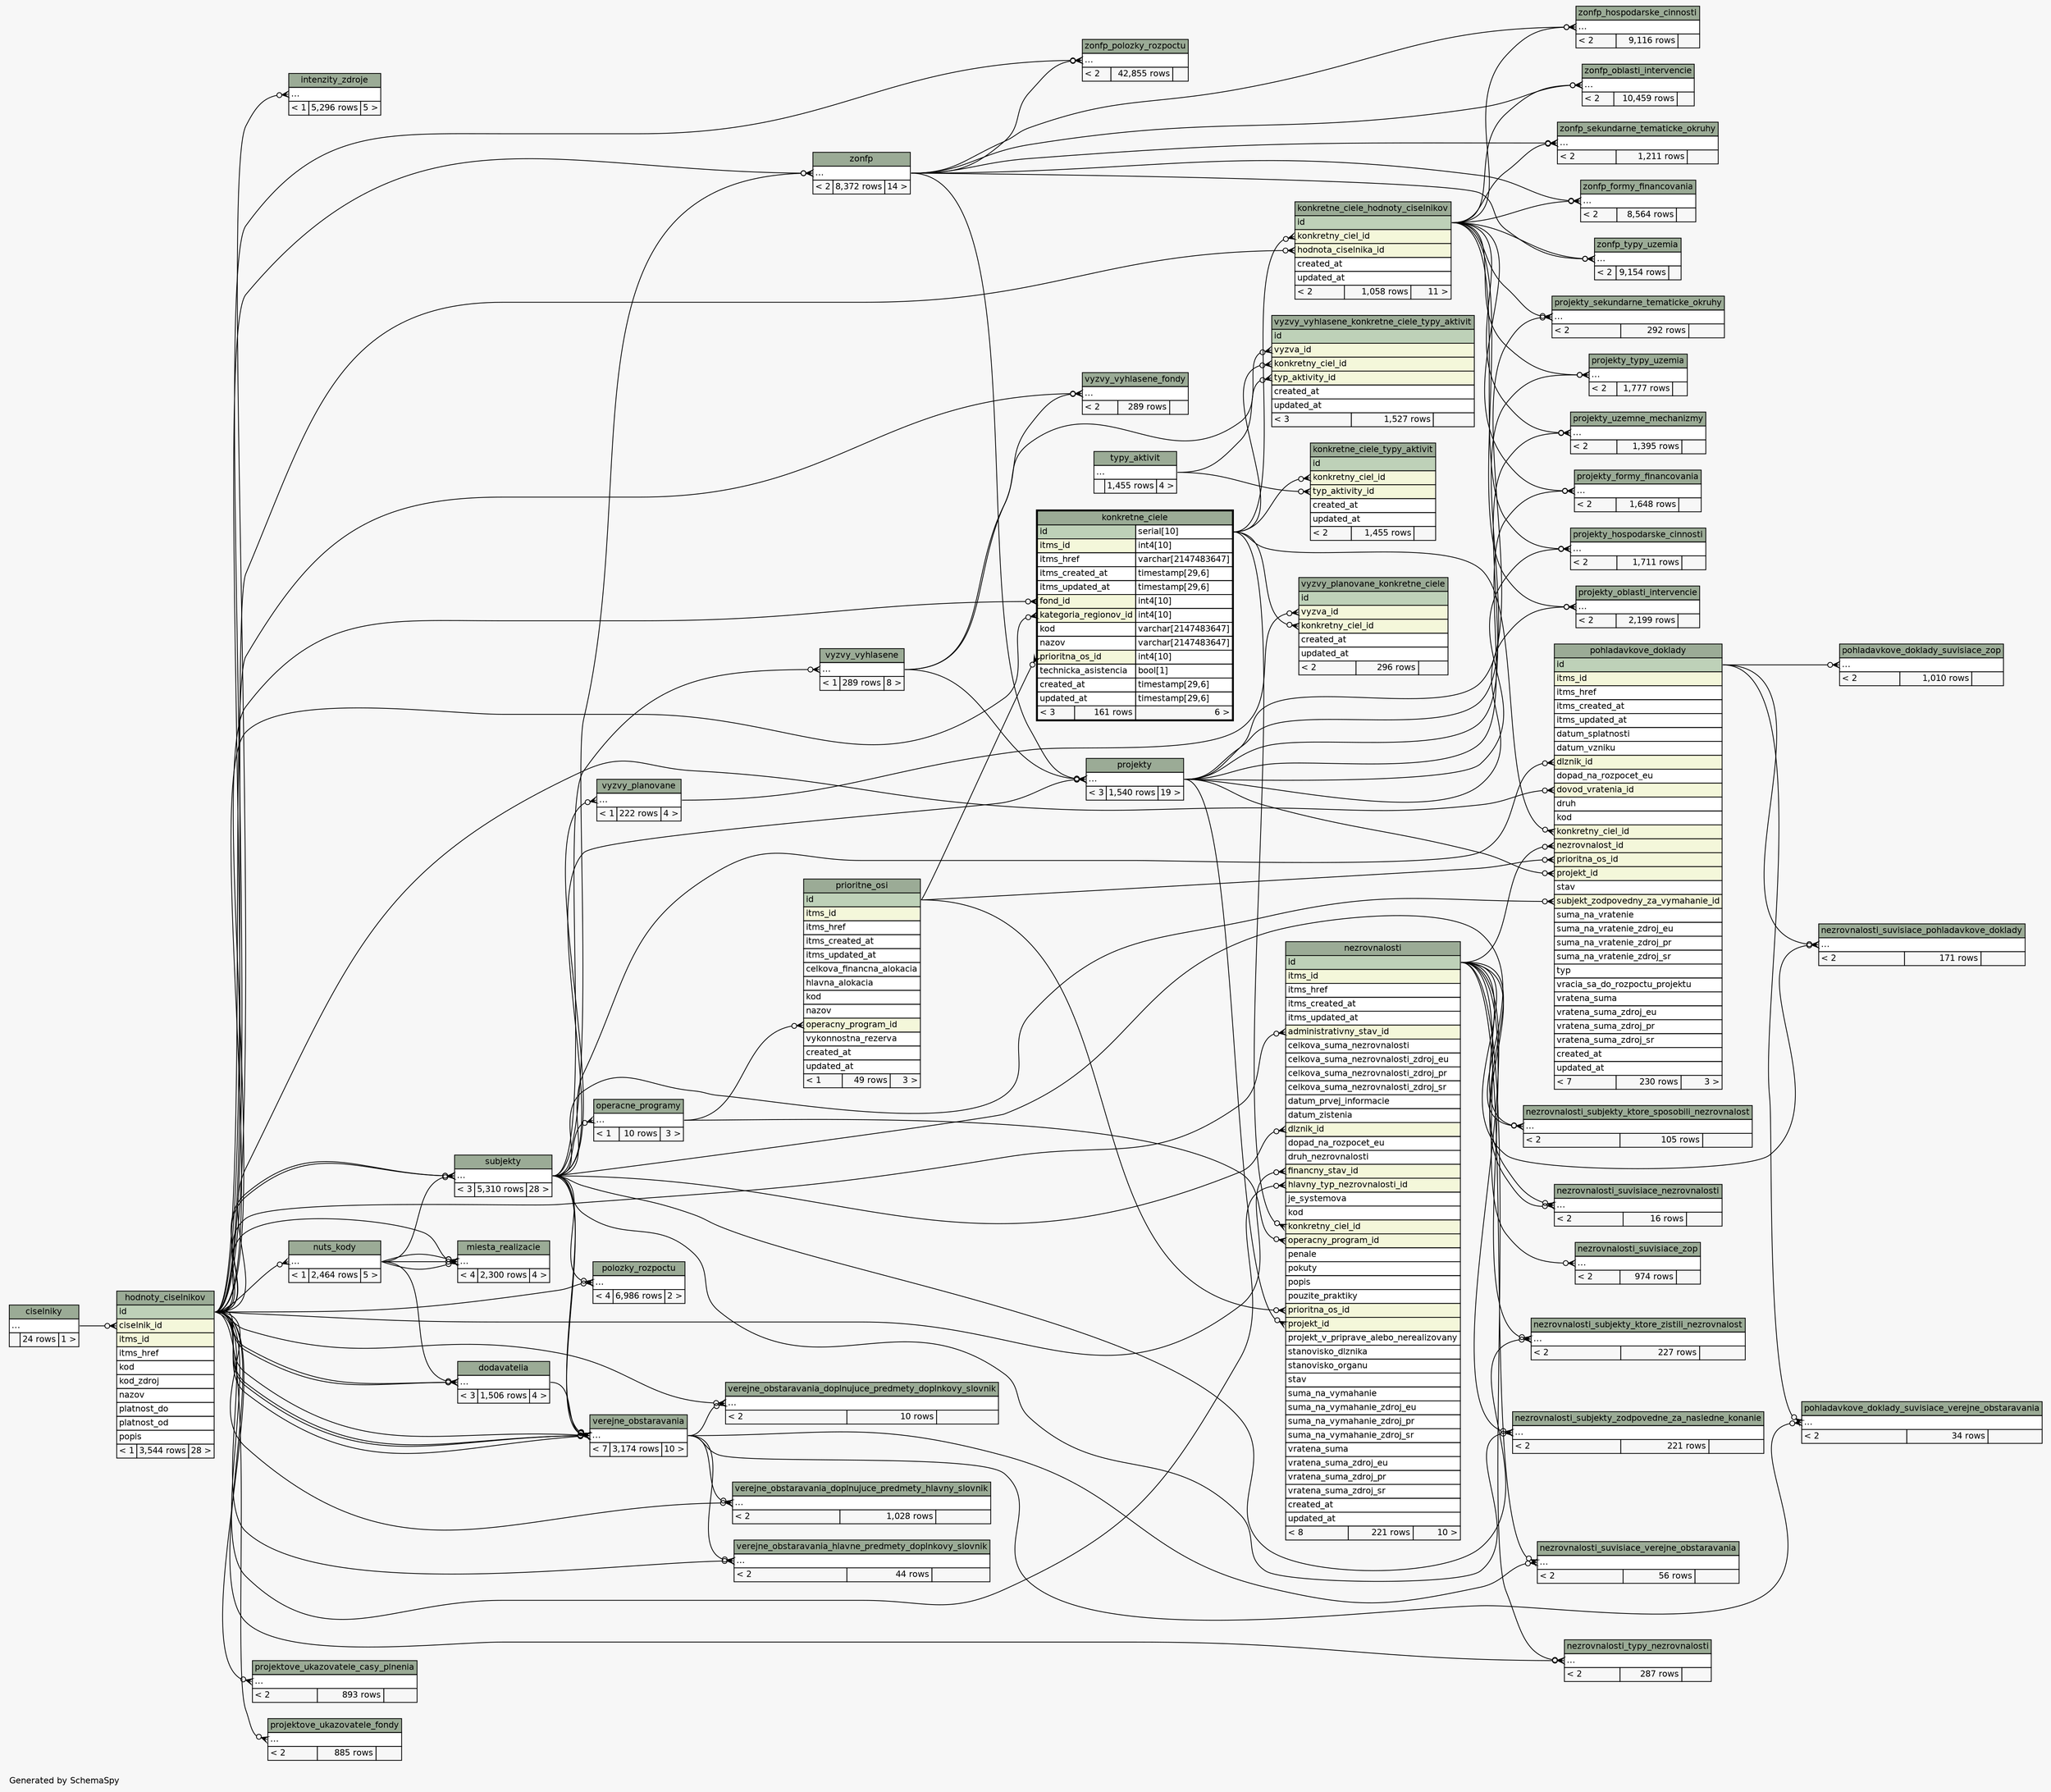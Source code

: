 // dot 2.38.0 on Linux 4.10.0-38-generic
// SchemaSpy rev 590
digraph "twoDegreesRelationshipsDiagram" {
  graph [
    rankdir="RL"
    bgcolor="#f7f7f7"
    label="\nGenerated by SchemaSpy"
    labeljust="l"
    nodesep="0.18"
    ranksep="0.46"
    fontname="Helvetica"
    fontsize="11"
  ];
  node [
    fontname="Helvetica"
    fontsize="11"
    shape="plaintext"
  ];
  edge [
    arrowsize="0.8"
  ];
  "dodavatelia":"elipses":w -> "nuts_kody":"elipses":e [arrowhead=none dir=back arrowtail=crowodot];
  "dodavatelia":"elipses":w -> "hodnoty_ciselnikov":"id":e [arrowhead=none dir=back arrowtail=crowodot];
  "dodavatelia":"elipses":w -> "hodnoty_ciselnikov":"id":e [arrowhead=none dir=back arrowtail=crowodot];
  "hodnoty_ciselnikov":"ciselnik_id":w -> "ciselniky":"elipses":e [arrowhead=none dir=back arrowtail=crowodot];
  "intenzity_zdroje":"elipses":w -> "hodnoty_ciselnikov":"id":e [arrowhead=none dir=back arrowtail=crowodot];
  "konkretne_ciele":"fond_id":w -> "hodnoty_ciselnikov":"id":e [arrowhead=none dir=back arrowtail=crowodot];
  "konkretne_ciele":"kategoria_regionov_id":w -> "hodnoty_ciselnikov":"id":e [arrowhead=none dir=back arrowtail=crowodot];
  "konkretne_ciele":"prioritna_os_id":w -> "prioritne_osi":"id":e [arrowhead=none dir=back arrowtail=crowodot];
  "konkretne_ciele_hodnoty_ciselnikov":"hodnota_ciselnika_id":w -> "hodnoty_ciselnikov":"id":e [arrowhead=none dir=back arrowtail=crowodot];
  "konkretne_ciele_hodnoty_ciselnikov":"konkretny_ciel_id":w -> "konkretne_ciele":"id.type":e [arrowhead=none dir=back arrowtail=crowodot];
  "konkretne_ciele_typy_aktivit":"konkretny_ciel_id":w -> "konkretne_ciele":"id.type":e [arrowhead=none dir=back arrowtail=crowodot];
  "konkretne_ciele_typy_aktivit":"typ_aktivity_id":w -> "typy_aktivit":"elipses":e [arrowhead=none dir=back arrowtail=crowodot];
  "miesta_realizacie":"elipses":w -> "nuts_kody":"elipses":e [arrowhead=none dir=back arrowtail=crowodot];
  "miesta_realizacie":"elipses":w -> "nuts_kody":"elipses":e [arrowhead=none dir=back arrowtail=crowodot];
  "miesta_realizacie":"elipses":w -> "nuts_kody":"elipses":e [arrowhead=none dir=back arrowtail=crowodot];
  "miesta_realizacie":"elipses":w -> "hodnoty_ciselnikov":"id":e [arrowhead=none dir=back arrowtail=crowodot];
  "nezrovnalosti":"administrativny_stav_id":w -> "hodnoty_ciselnikov":"id":e [arrowhead=none dir=back arrowtail=crowodot];
  "nezrovnalosti":"dlznik_id":w -> "subjekty":"elipses":e [arrowhead=none dir=back arrowtail=crowodot];
  "nezrovnalosti":"financny_stav_id":w -> "hodnoty_ciselnikov":"id":e [arrowhead=none dir=back arrowtail=crowodot];
  "nezrovnalosti":"hlavny_typ_nezrovnalosti_id":w -> "hodnoty_ciselnikov":"id":e [arrowhead=none dir=back arrowtail=crowodot];
  "nezrovnalosti":"konkretny_ciel_id":w -> "konkretne_ciele":"id.type":e [arrowhead=none dir=back arrowtail=crowodot];
  "nezrovnalosti":"operacny_program_id":w -> "operacne_programy":"elipses":e [arrowhead=none dir=back arrowtail=crowodot];
  "nezrovnalosti":"prioritna_os_id":w -> "prioritne_osi":"id":e [arrowhead=none dir=back arrowtail=crowodot];
  "nezrovnalosti":"projekt_id":w -> "projekty":"elipses":e [arrowhead=none dir=back arrowtail=crowodot];
  "nezrovnalosti_subjekty_ktore_sposobili_nezrovnalost":"elipses":w -> "nezrovnalosti":"id":e [arrowhead=none dir=back arrowtail=crowodot];
  "nezrovnalosti_subjekty_ktore_sposobili_nezrovnalost":"elipses":w -> "subjekty":"elipses":e [arrowhead=none dir=back arrowtail=crowodot];
  "nezrovnalosti_subjekty_ktore_zistili_nezrovnalost":"elipses":w -> "nezrovnalosti":"id":e [arrowhead=none dir=back arrowtail=crowodot];
  "nezrovnalosti_subjekty_ktore_zistili_nezrovnalost":"elipses":w -> "subjekty":"elipses":e [arrowhead=none dir=back arrowtail=crowodot];
  "nezrovnalosti_subjekty_zodpovedne_za_nasledne_konanie":"elipses":w -> "nezrovnalosti":"id":e [arrowhead=none dir=back arrowtail=crowodot];
  "nezrovnalosti_subjekty_zodpovedne_za_nasledne_konanie":"elipses":w -> "subjekty":"elipses":e [arrowhead=none dir=back arrowtail=crowodot];
  "nezrovnalosti_suvisiace_nezrovnalosti":"elipses":w -> "nezrovnalosti":"id":e [arrowhead=none dir=back arrowtail=crowodot];
  "nezrovnalosti_suvisiace_nezrovnalosti":"elipses":w -> "nezrovnalosti":"id":e [arrowhead=none dir=back arrowtail=crowodot];
  "nezrovnalosti_suvisiace_pohladavkove_doklady":"elipses":w -> "nezrovnalosti":"id":e [arrowhead=none dir=back arrowtail=crowodot];
  "nezrovnalosti_suvisiace_pohladavkove_doklady":"elipses":w -> "pohladavkove_doklady":"id":e [arrowhead=none dir=back arrowtail=crowodot];
  "nezrovnalosti_suvisiace_verejne_obstaravania":"elipses":w -> "nezrovnalosti":"id":e [arrowhead=none dir=back arrowtail=crowodot];
  "nezrovnalosti_suvisiace_verejne_obstaravania":"elipses":w -> "verejne_obstaravania":"elipses":e [arrowhead=none dir=back arrowtail=crowodot];
  "nezrovnalosti_suvisiace_zop":"elipses":w -> "nezrovnalosti":"id":e [arrowhead=none dir=back arrowtail=crowodot];
  "nezrovnalosti_typy_nezrovnalosti":"elipses":w -> "hodnoty_ciselnikov":"id":e [arrowhead=none dir=back arrowtail=crowodot];
  "nezrovnalosti_typy_nezrovnalosti":"elipses":w -> "nezrovnalosti":"id":e [arrowhead=none dir=back arrowtail=crowodot];
  "nuts_kody":"elipses":w -> "hodnoty_ciselnikov":"id":e [arrowhead=none dir=back arrowtail=crowodot];
  "operacne_programy":"elipses":w -> "subjekty":"elipses":e [arrowhead=none dir=back arrowtail=crowodot];
  "pohladavkove_doklady":"dlznik_id":w -> "subjekty":"elipses":e [arrowhead=none dir=back arrowtail=crowodot];
  "pohladavkove_doklady":"dovod_vratenia_id":w -> "hodnoty_ciselnikov":"id":e [arrowhead=none dir=back arrowtail=crowodot];
  "pohladavkove_doklady":"konkretny_ciel_id":w -> "konkretne_ciele":"id.type":e [arrowhead=none dir=back arrowtail=crowodot];
  "pohladavkove_doklady":"nezrovnalost_id":w -> "nezrovnalosti":"id":e [arrowhead=none dir=back arrowtail=crowodot];
  "pohladavkove_doklady":"prioritna_os_id":w -> "prioritne_osi":"id":e [arrowhead=none dir=back arrowtail=crowodot];
  "pohladavkove_doklady":"projekt_id":w -> "projekty":"elipses":e [arrowhead=none dir=back arrowtail=crowodot];
  "pohladavkove_doklady":"subjekt_zodpovedny_za_vymahanie_id":w -> "subjekty":"elipses":e [arrowhead=none dir=back arrowtail=crowodot];
  "pohladavkove_doklady_suvisiace_verejne_obstaravania":"elipses":w -> "pohladavkove_doklady":"id":e [arrowhead=none dir=back arrowtail=crowodot];
  "pohladavkove_doklady_suvisiace_verejne_obstaravania":"elipses":w -> "verejne_obstaravania":"elipses":e [arrowhead=none dir=back arrowtail=crowodot];
  "pohladavkove_doklady_suvisiace_zop":"elipses":w -> "pohladavkove_doklady":"id":e [arrowhead=none dir=back arrowtail=crowodot];
  "polozky_rozpoctu":"elipses":w -> "hodnoty_ciselnikov":"id":e [arrowhead=none dir=back arrowtail=crowodot];
  "polozky_rozpoctu":"elipses":w -> "subjekty":"elipses":e [arrowhead=none dir=back arrowtail=crowodot];
  "prioritne_osi":"operacny_program_id":w -> "operacne_programy":"elipses":e [arrowhead=none dir=back arrowtail=crowodot];
  "projektove_ukazovatele_casy_plnenia":"elipses":w -> "hodnoty_ciselnikov":"id":e [arrowhead=none dir=back arrowtail=crowodot];
  "projektove_ukazovatele_fondy":"elipses":w -> "hodnoty_ciselnikov":"id":e [arrowhead=none dir=back arrowtail=crowodot];
  "projekty":"elipses":w -> "subjekty":"elipses":e [arrowhead=none dir=back arrowtail=crowodot];
  "projekty":"elipses":w -> "zonfp":"elipses":e [arrowhead=none dir=back arrowtail=crowodot];
  "projekty":"elipses":w -> "vyzvy_vyhlasene":"elipses":e [arrowhead=none dir=back arrowtail=crowodot];
  "projekty_formy_financovania":"elipses":w -> "konkretne_ciele_hodnoty_ciselnikov":"id":e [arrowhead=none dir=back arrowtail=crowodot];
  "projekty_formy_financovania":"elipses":w -> "projekty":"elipses":e [arrowhead=none dir=back arrowtail=crowodot];
  "projekty_hospodarske_cinnosti":"elipses":w -> "konkretne_ciele_hodnoty_ciselnikov":"id":e [arrowhead=none dir=back arrowtail=crowodot];
  "projekty_hospodarske_cinnosti":"elipses":w -> "projekty":"elipses":e [arrowhead=none dir=back arrowtail=crowodot];
  "projekty_oblasti_intervencie":"elipses":w -> "konkretne_ciele_hodnoty_ciselnikov":"id":e [arrowhead=none dir=back arrowtail=crowodot];
  "projekty_oblasti_intervencie":"elipses":w -> "projekty":"elipses":e [arrowhead=none dir=back arrowtail=crowodot];
  "projekty_sekundarne_tematicke_okruhy":"elipses":w -> "projekty":"elipses":e [arrowhead=none dir=back arrowtail=crowodot];
  "projekty_sekundarne_tematicke_okruhy":"elipses":w -> "konkretne_ciele_hodnoty_ciselnikov":"id":e [arrowhead=none dir=back arrowtail=crowodot];
  "projekty_typy_uzemia":"elipses":w -> "projekty":"elipses":e [arrowhead=none dir=back arrowtail=crowodot];
  "projekty_typy_uzemia":"elipses":w -> "konkretne_ciele_hodnoty_ciselnikov":"id":e [arrowhead=none dir=back arrowtail=crowodot];
  "projekty_uzemne_mechanizmy":"elipses":w -> "projekty":"elipses":e [arrowhead=none dir=back arrowtail=crowodot];
  "projekty_uzemne_mechanizmy":"elipses":w -> "konkretne_ciele_hodnoty_ciselnikov":"id":e [arrowhead=none dir=back arrowtail=crowodot];
  "subjekty":"elipses":w -> "nuts_kody":"elipses":e [arrowhead=none dir=back arrowtail=crowodot];
  "subjekty":"elipses":w -> "hodnoty_ciselnikov":"id":e [arrowhead=none dir=back arrowtail=crowodot];
  "subjekty":"elipses":w -> "hodnoty_ciselnikov":"id":e [arrowhead=none dir=back arrowtail=crowodot];
  "verejne_obstaravania":"elipses":w -> "hodnoty_ciselnikov":"id":e [arrowhead=none dir=back arrowtail=crowodot];
  "verejne_obstaravania":"elipses":w -> "hodnoty_ciselnikov":"id":e [arrowhead=none dir=back arrowtail=crowodot];
  "verejne_obstaravania":"elipses":w -> "hodnoty_ciselnikov":"id":e [arrowhead=none dir=back arrowtail=crowodot];
  "verejne_obstaravania":"elipses":w -> "dodavatelia":"elipses":e [arrowhead=none dir=back arrowtail=crowodot];
  "verejne_obstaravania":"elipses":w -> "subjekty":"elipses":e [arrowhead=none dir=back arrowtail=crowodot];
  "verejne_obstaravania":"elipses":w -> "hodnoty_ciselnikov":"id":e [arrowhead=none dir=back arrowtail=crowodot];
  "verejne_obstaravania":"elipses":w -> "subjekty":"elipses":e [arrowhead=none dir=back arrowtail=crowodot];
  "verejne_obstaravania_doplnujuce_predmety_doplnkovy_slovnik":"elipses":w -> "hodnoty_ciselnikov":"id":e [arrowhead=none dir=back arrowtail=crowodot];
  "verejne_obstaravania_doplnujuce_predmety_doplnkovy_slovnik":"elipses":w -> "verejne_obstaravania":"elipses":e [arrowhead=none dir=back arrowtail=crowodot];
  "verejne_obstaravania_doplnujuce_predmety_hlavny_slovnik":"elipses":w -> "hodnoty_ciselnikov":"id":e [arrowhead=none dir=back arrowtail=crowodot];
  "verejne_obstaravania_doplnujuce_predmety_hlavny_slovnik":"elipses":w -> "verejne_obstaravania":"elipses":e [arrowhead=none dir=back arrowtail=crowodot];
  "verejne_obstaravania_hlavne_predmety_doplnkovy_slovnik":"elipses":w -> "hodnoty_ciselnikov":"id":e [arrowhead=none dir=back arrowtail=crowodot];
  "verejne_obstaravania_hlavne_predmety_doplnkovy_slovnik":"elipses":w -> "verejne_obstaravania":"elipses":e [arrowhead=none dir=back arrowtail=crowodot];
  "vyzvy_planovane":"elipses":w -> "subjekty":"elipses":e [arrowhead=none dir=back arrowtail=crowodot];
  "vyzvy_planovane_konkretne_ciele":"konkretny_ciel_id":w -> "konkretne_ciele":"id.type":e [arrowhead=none dir=back arrowtail=crowodot];
  "vyzvy_planovane_konkretne_ciele":"vyzva_id":w -> "vyzvy_planovane":"elipses":e [arrowhead=none dir=back arrowtail=crowodot];
  "vyzvy_vyhlasene":"elipses":w -> "subjekty":"elipses":e [arrowhead=none dir=back arrowtail=crowodot];
  "vyzvy_vyhlasene_fondy":"elipses":w -> "hodnoty_ciselnikov":"id":e [arrowhead=none dir=back arrowtail=crowodot];
  "vyzvy_vyhlasene_fondy":"elipses":w -> "vyzvy_vyhlasene":"elipses":e [arrowhead=none dir=back arrowtail=crowodot];
  "vyzvy_vyhlasene_konkretne_ciele_typy_aktivit":"konkretny_ciel_id":w -> "konkretne_ciele":"id.type":e [arrowhead=none dir=back arrowtail=crowodot];
  "vyzvy_vyhlasene_konkretne_ciele_typy_aktivit":"typ_aktivity_id":w -> "typy_aktivit":"elipses":e [arrowhead=none dir=back arrowtail=crowodot];
  "vyzvy_vyhlasene_konkretne_ciele_typy_aktivit":"vyzva_id":w -> "vyzvy_vyhlasene":"elipses":e [arrowhead=none dir=back arrowtail=crowodot];
  "zonfp":"elipses":w -> "hodnoty_ciselnikov":"id":e [arrowhead=none dir=back arrowtail=crowodot];
  "zonfp":"elipses":w -> "subjekty":"elipses":e [arrowhead=none dir=back arrowtail=crowodot];
  "zonfp_formy_financovania":"elipses":w -> "konkretne_ciele_hodnoty_ciselnikov":"id":e [arrowhead=none dir=back arrowtail=crowodot];
  "zonfp_formy_financovania":"elipses":w -> "zonfp":"elipses":e [arrowhead=none dir=back arrowtail=crowodot];
  "zonfp_hospodarske_cinnosti":"elipses":w -> "konkretne_ciele_hodnoty_ciselnikov":"id":e [arrowhead=none dir=back arrowtail=crowodot];
  "zonfp_hospodarske_cinnosti":"elipses":w -> "zonfp":"elipses":e [arrowhead=none dir=back arrowtail=crowodot];
  "zonfp_oblasti_intervencie":"elipses":w -> "konkretne_ciele_hodnoty_ciselnikov":"id":e [arrowhead=none dir=back arrowtail=crowodot];
  "zonfp_oblasti_intervencie":"elipses":w -> "zonfp":"elipses":e [arrowhead=none dir=back arrowtail=crowodot];
  "zonfp_polozky_rozpoctu":"elipses":w -> "hodnoty_ciselnikov":"id":e [arrowhead=none dir=back arrowtail=crowodot];
  "zonfp_polozky_rozpoctu":"elipses":w -> "zonfp":"elipses":e [arrowhead=none dir=back arrowtail=crowodot];
  "zonfp_sekundarne_tematicke_okruhy":"elipses":w -> "konkretne_ciele_hodnoty_ciselnikov":"id":e [arrowhead=none dir=back arrowtail=crowodot];
  "zonfp_sekundarne_tematicke_okruhy":"elipses":w -> "zonfp":"elipses":e [arrowhead=none dir=back arrowtail=crowodot];
  "zonfp_typy_uzemia":"elipses":w -> "konkretne_ciele_hodnoty_ciselnikov":"id":e [arrowhead=none dir=back arrowtail=crowodot];
  "zonfp_typy_uzemia":"elipses":w -> "zonfp":"elipses":e [arrowhead=none dir=back arrowtail=crowodot];
  "ciselniky" [
    label=<
    <TABLE BORDER="0" CELLBORDER="1" CELLSPACING="0" BGCOLOR="#ffffff">
      <TR><TD COLSPAN="3" BGCOLOR="#9bab96" ALIGN="CENTER">ciselniky</TD></TR>
      <TR><TD PORT="elipses" COLSPAN="3" ALIGN="LEFT">...</TD></TR>
      <TR><TD ALIGN="LEFT" BGCOLOR="#f7f7f7">  </TD><TD ALIGN="RIGHT" BGCOLOR="#f7f7f7">24 rows</TD><TD ALIGN="RIGHT" BGCOLOR="#f7f7f7">1 &gt;</TD></TR>
    </TABLE>>
    URL="ciselniky.html"
    tooltip="ciselniky"
  ];
  "dodavatelia" [
    label=<
    <TABLE BORDER="0" CELLBORDER="1" CELLSPACING="0" BGCOLOR="#ffffff">
      <TR><TD COLSPAN="3" BGCOLOR="#9bab96" ALIGN="CENTER">dodavatelia</TD></TR>
      <TR><TD PORT="elipses" COLSPAN="3" ALIGN="LEFT">...</TD></TR>
      <TR><TD ALIGN="LEFT" BGCOLOR="#f7f7f7">&lt; 3</TD><TD ALIGN="RIGHT" BGCOLOR="#f7f7f7">1,506 rows</TD><TD ALIGN="RIGHT" BGCOLOR="#f7f7f7">4 &gt;</TD></TR>
    </TABLE>>
    URL="dodavatelia.html"
    tooltip="dodavatelia"
  ];
  "hodnoty_ciselnikov" [
    label=<
    <TABLE BORDER="0" CELLBORDER="1" CELLSPACING="0" BGCOLOR="#ffffff">
      <TR><TD COLSPAN="3" BGCOLOR="#9bab96" ALIGN="CENTER">hodnoty_ciselnikov</TD></TR>
      <TR><TD PORT="id" COLSPAN="3" BGCOLOR="#bed1b8" ALIGN="LEFT">id</TD></TR>
      <TR><TD PORT="ciselnik_id" COLSPAN="3" BGCOLOR="#f4f7da" ALIGN="LEFT">ciselnik_id</TD></TR>
      <TR><TD PORT="itms_id" COLSPAN="3" BGCOLOR="#f4f7da" ALIGN="LEFT">itms_id</TD></TR>
      <TR><TD PORT="itms_href" COLSPAN="3" ALIGN="LEFT">itms_href</TD></TR>
      <TR><TD PORT="kod" COLSPAN="3" ALIGN="LEFT">kod</TD></TR>
      <TR><TD PORT="kod_zdroj" COLSPAN="3" ALIGN="LEFT">kod_zdroj</TD></TR>
      <TR><TD PORT="nazov" COLSPAN="3" ALIGN="LEFT">nazov</TD></TR>
      <TR><TD PORT="platnost_do" COLSPAN="3" ALIGN="LEFT">platnost_do</TD></TR>
      <TR><TD PORT="platnost_od" COLSPAN="3" ALIGN="LEFT">platnost_od</TD></TR>
      <TR><TD PORT="popis" COLSPAN="3" ALIGN="LEFT">popis</TD></TR>
      <TR><TD ALIGN="LEFT" BGCOLOR="#f7f7f7">&lt; 1</TD><TD ALIGN="RIGHT" BGCOLOR="#f7f7f7">3,544 rows</TD><TD ALIGN="RIGHT" BGCOLOR="#f7f7f7">28 &gt;</TD></TR>
    </TABLE>>
    URL="hodnoty_ciselnikov.html"
    tooltip="hodnoty_ciselnikov"
  ];
  "intenzity_zdroje" [
    label=<
    <TABLE BORDER="0" CELLBORDER="1" CELLSPACING="0" BGCOLOR="#ffffff">
      <TR><TD COLSPAN="3" BGCOLOR="#9bab96" ALIGN="CENTER">intenzity_zdroje</TD></TR>
      <TR><TD PORT="elipses" COLSPAN="3" ALIGN="LEFT">...</TD></TR>
      <TR><TD ALIGN="LEFT" BGCOLOR="#f7f7f7">&lt; 1</TD><TD ALIGN="RIGHT" BGCOLOR="#f7f7f7">5,296 rows</TD><TD ALIGN="RIGHT" BGCOLOR="#f7f7f7">5 &gt;</TD></TR>
    </TABLE>>
    URL="intenzity_zdroje.html"
    tooltip="intenzity_zdroje"
  ];
  "konkretne_ciele" [
    label=<
    <TABLE BORDER="2" CELLBORDER="1" CELLSPACING="0" BGCOLOR="#ffffff">
      <TR><TD COLSPAN="3" BGCOLOR="#9bab96" ALIGN="CENTER">konkretne_ciele</TD></TR>
      <TR><TD PORT="id" COLSPAN="2" BGCOLOR="#bed1b8" ALIGN="LEFT">id</TD><TD PORT="id.type" ALIGN="LEFT">serial[10]</TD></TR>
      <TR><TD PORT="itms_id" COLSPAN="2" BGCOLOR="#f4f7da" ALIGN="LEFT">itms_id</TD><TD PORT="itms_id.type" ALIGN="LEFT">int4[10]</TD></TR>
      <TR><TD PORT="itms_href" COLSPAN="2" ALIGN="LEFT">itms_href</TD><TD PORT="itms_href.type" ALIGN="LEFT">varchar[2147483647]</TD></TR>
      <TR><TD PORT="itms_created_at" COLSPAN="2" ALIGN="LEFT">itms_created_at</TD><TD PORT="itms_created_at.type" ALIGN="LEFT">timestamp[29,6]</TD></TR>
      <TR><TD PORT="itms_updated_at" COLSPAN="2" ALIGN="LEFT">itms_updated_at</TD><TD PORT="itms_updated_at.type" ALIGN="LEFT">timestamp[29,6]</TD></TR>
      <TR><TD PORT="fond_id" COLSPAN="2" BGCOLOR="#f4f7da" ALIGN="LEFT">fond_id</TD><TD PORT="fond_id.type" ALIGN="LEFT">int4[10]</TD></TR>
      <TR><TD PORT="kategoria_regionov_id" COLSPAN="2" BGCOLOR="#f4f7da" ALIGN="LEFT">kategoria_regionov_id</TD><TD PORT="kategoria_regionov_id.type" ALIGN="LEFT">int4[10]</TD></TR>
      <TR><TD PORT="kod" COLSPAN="2" ALIGN="LEFT">kod</TD><TD PORT="kod.type" ALIGN="LEFT">varchar[2147483647]</TD></TR>
      <TR><TD PORT="nazov" COLSPAN="2" ALIGN="LEFT">nazov</TD><TD PORT="nazov.type" ALIGN="LEFT">varchar[2147483647]</TD></TR>
      <TR><TD PORT="prioritna_os_id" COLSPAN="2" BGCOLOR="#f4f7da" ALIGN="LEFT">prioritna_os_id</TD><TD PORT="prioritna_os_id.type" ALIGN="LEFT">int4[10]</TD></TR>
      <TR><TD PORT="technicka_asistencia" COLSPAN="2" ALIGN="LEFT">technicka_asistencia</TD><TD PORT="technicka_asistencia.type" ALIGN="LEFT">bool[1]</TD></TR>
      <TR><TD PORT="created_at" COLSPAN="2" ALIGN="LEFT">created_at</TD><TD PORT="created_at.type" ALIGN="LEFT">timestamp[29,6]</TD></TR>
      <TR><TD PORT="updated_at" COLSPAN="2" ALIGN="LEFT">updated_at</TD><TD PORT="updated_at.type" ALIGN="LEFT">timestamp[29,6]</TD></TR>
      <TR><TD ALIGN="LEFT" BGCOLOR="#f7f7f7">&lt; 3</TD><TD ALIGN="RIGHT" BGCOLOR="#f7f7f7">161 rows</TD><TD ALIGN="RIGHT" BGCOLOR="#f7f7f7">6 &gt;</TD></TR>
    </TABLE>>
    URL="konkretne_ciele.html"
    tooltip="konkretne_ciele"
  ];
  "konkretne_ciele_hodnoty_ciselnikov" [
    label=<
    <TABLE BORDER="0" CELLBORDER="1" CELLSPACING="0" BGCOLOR="#ffffff">
      <TR><TD COLSPAN="3" BGCOLOR="#9bab96" ALIGN="CENTER">konkretne_ciele_hodnoty_ciselnikov</TD></TR>
      <TR><TD PORT="id" COLSPAN="3" BGCOLOR="#bed1b8" ALIGN="LEFT">id</TD></TR>
      <TR><TD PORT="konkretny_ciel_id" COLSPAN="3" BGCOLOR="#f4f7da" ALIGN="LEFT">konkretny_ciel_id</TD></TR>
      <TR><TD PORT="hodnota_ciselnika_id" COLSPAN="3" BGCOLOR="#f4f7da" ALIGN="LEFT">hodnota_ciselnika_id</TD></TR>
      <TR><TD PORT="created_at" COLSPAN="3" ALIGN="LEFT">created_at</TD></TR>
      <TR><TD PORT="updated_at" COLSPAN="3" ALIGN="LEFT">updated_at</TD></TR>
      <TR><TD ALIGN="LEFT" BGCOLOR="#f7f7f7">&lt; 2</TD><TD ALIGN="RIGHT" BGCOLOR="#f7f7f7">1,058 rows</TD><TD ALIGN="RIGHT" BGCOLOR="#f7f7f7">11 &gt;</TD></TR>
    </TABLE>>
    URL="konkretne_ciele_hodnoty_ciselnikov.html"
    tooltip="konkretne_ciele_hodnoty_ciselnikov"
  ];
  "konkretne_ciele_typy_aktivit" [
    label=<
    <TABLE BORDER="0" CELLBORDER="1" CELLSPACING="0" BGCOLOR="#ffffff">
      <TR><TD COLSPAN="3" BGCOLOR="#9bab96" ALIGN="CENTER">konkretne_ciele_typy_aktivit</TD></TR>
      <TR><TD PORT="id" COLSPAN="3" BGCOLOR="#bed1b8" ALIGN="LEFT">id</TD></TR>
      <TR><TD PORT="konkretny_ciel_id" COLSPAN="3" BGCOLOR="#f4f7da" ALIGN="LEFT">konkretny_ciel_id</TD></TR>
      <TR><TD PORT="typ_aktivity_id" COLSPAN="3" BGCOLOR="#f4f7da" ALIGN="LEFT">typ_aktivity_id</TD></TR>
      <TR><TD PORT="created_at" COLSPAN="3" ALIGN="LEFT">created_at</TD></TR>
      <TR><TD PORT="updated_at" COLSPAN="3" ALIGN="LEFT">updated_at</TD></TR>
      <TR><TD ALIGN="LEFT" BGCOLOR="#f7f7f7">&lt; 2</TD><TD ALIGN="RIGHT" BGCOLOR="#f7f7f7">1,455 rows</TD><TD ALIGN="RIGHT" BGCOLOR="#f7f7f7">  </TD></TR>
    </TABLE>>
    URL="konkretne_ciele_typy_aktivit.html"
    tooltip="konkretne_ciele_typy_aktivit"
  ];
  "miesta_realizacie" [
    label=<
    <TABLE BORDER="0" CELLBORDER="1" CELLSPACING="0" BGCOLOR="#ffffff">
      <TR><TD COLSPAN="3" BGCOLOR="#9bab96" ALIGN="CENTER">miesta_realizacie</TD></TR>
      <TR><TD PORT="elipses" COLSPAN="3" ALIGN="LEFT">...</TD></TR>
      <TR><TD ALIGN="LEFT" BGCOLOR="#f7f7f7">&lt; 4</TD><TD ALIGN="RIGHT" BGCOLOR="#f7f7f7">2,300 rows</TD><TD ALIGN="RIGHT" BGCOLOR="#f7f7f7">4 &gt;</TD></TR>
    </TABLE>>
    URL="miesta_realizacie.html"
    tooltip="miesta_realizacie"
  ];
  "nezrovnalosti" [
    label=<
    <TABLE BORDER="0" CELLBORDER="1" CELLSPACING="0" BGCOLOR="#ffffff">
      <TR><TD COLSPAN="3" BGCOLOR="#9bab96" ALIGN="CENTER">nezrovnalosti</TD></TR>
      <TR><TD PORT="id" COLSPAN="3" BGCOLOR="#bed1b8" ALIGN="LEFT">id</TD></TR>
      <TR><TD PORT="itms_id" COLSPAN="3" BGCOLOR="#f4f7da" ALIGN="LEFT">itms_id</TD></TR>
      <TR><TD PORT="itms_href" COLSPAN="3" ALIGN="LEFT">itms_href</TD></TR>
      <TR><TD PORT="itms_created_at" COLSPAN="3" ALIGN="LEFT">itms_created_at</TD></TR>
      <TR><TD PORT="itms_updated_at" COLSPAN="3" ALIGN="LEFT">itms_updated_at</TD></TR>
      <TR><TD PORT="administrativny_stav_id" COLSPAN="3" BGCOLOR="#f4f7da" ALIGN="LEFT">administrativny_stav_id</TD></TR>
      <TR><TD PORT="celkova_suma_nezrovnalosti" COLSPAN="3" ALIGN="LEFT">celkova_suma_nezrovnalosti</TD></TR>
      <TR><TD PORT="celkova_suma_nezrovnalosti_zdroj_eu" COLSPAN="3" ALIGN="LEFT">celkova_suma_nezrovnalosti_zdroj_eu</TD></TR>
      <TR><TD PORT="celkova_suma_nezrovnalosti_zdroj_pr" COLSPAN="3" ALIGN="LEFT">celkova_suma_nezrovnalosti_zdroj_pr</TD></TR>
      <TR><TD PORT="celkova_suma_nezrovnalosti_zdroj_sr" COLSPAN="3" ALIGN="LEFT">celkova_suma_nezrovnalosti_zdroj_sr</TD></TR>
      <TR><TD PORT="datum_prvej_informacie" COLSPAN="3" ALIGN="LEFT">datum_prvej_informacie</TD></TR>
      <TR><TD PORT="datum_zistenia" COLSPAN="3" ALIGN="LEFT">datum_zistenia</TD></TR>
      <TR><TD PORT="dlznik_id" COLSPAN="3" BGCOLOR="#f4f7da" ALIGN="LEFT">dlznik_id</TD></TR>
      <TR><TD PORT="dopad_na_rozpocet_eu" COLSPAN="3" ALIGN="LEFT">dopad_na_rozpocet_eu</TD></TR>
      <TR><TD PORT="druh_nezrovnalosti" COLSPAN="3" ALIGN="LEFT">druh_nezrovnalosti</TD></TR>
      <TR><TD PORT="financny_stav_id" COLSPAN="3" BGCOLOR="#f4f7da" ALIGN="LEFT">financny_stav_id</TD></TR>
      <TR><TD PORT="hlavny_typ_nezrovnalosti_id" COLSPAN="3" BGCOLOR="#f4f7da" ALIGN="LEFT">hlavny_typ_nezrovnalosti_id</TD></TR>
      <TR><TD PORT="je_systemova" COLSPAN="3" ALIGN="LEFT">je_systemova</TD></TR>
      <TR><TD PORT="kod" COLSPAN="3" ALIGN="LEFT">kod</TD></TR>
      <TR><TD PORT="konkretny_ciel_id" COLSPAN="3" BGCOLOR="#f4f7da" ALIGN="LEFT">konkretny_ciel_id</TD></TR>
      <TR><TD PORT="operacny_program_id" COLSPAN="3" BGCOLOR="#f4f7da" ALIGN="LEFT">operacny_program_id</TD></TR>
      <TR><TD PORT="penale" COLSPAN="3" ALIGN="LEFT">penale</TD></TR>
      <TR><TD PORT="pokuty" COLSPAN="3" ALIGN="LEFT">pokuty</TD></TR>
      <TR><TD PORT="popis" COLSPAN="3" ALIGN="LEFT">popis</TD></TR>
      <TR><TD PORT="pouzite_praktiky" COLSPAN="3" ALIGN="LEFT">pouzite_praktiky</TD></TR>
      <TR><TD PORT="prioritna_os_id" COLSPAN="3" BGCOLOR="#f4f7da" ALIGN="LEFT">prioritna_os_id</TD></TR>
      <TR><TD PORT="projekt_id" COLSPAN="3" BGCOLOR="#f4f7da" ALIGN="LEFT">projekt_id</TD></TR>
      <TR><TD PORT="projekt_v_priprave_alebo_nerealizovany" COLSPAN="3" ALIGN="LEFT">projekt_v_priprave_alebo_nerealizovany</TD></TR>
      <TR><TD PORT="stanovisko_dlznika" COLSPAN="3" ALIGN="LEFT">stanovisko_dlznika</TD></TR>
      <TR><TD PORT="stanovisko_organu" COLSPAN="3" ALIGN="LEFT">stanovisko_organu</TD></TR>
      <TR><TD PORT="stav" COLSPAN="3" ALIGN="LEFT">stav</TD></TR>
      <TR><TD PORT="suma_na_vymahanie" COLSPAN="3" ALIGN="LEFT">suma_na_vymahanie</TD></TR>
      <TR><TD PORT="suma_na_vymahanie_zdroj_eu" COLSPAN="3" ALIGN="LEFT">suma_na_vymahanie_zdroj_eu</TD></TR>
      <TR><TD PORT="suma_na_vymahanie_zdroj_pr" COLSPAN="3" ALIGN="LEFT">suma_na_vymahanie_zdroj_pr</TD></TR>
      <TR><TD PORT="suma_na_vymahanie_zdroj_sr" COLSPAN="3" ALIGN="LEFT">suma_na_vymahanie_zdroj_sr</TD></TR>
      <TR><TD PORT="vratena_suma" COLSPAN="3" ALIGN="LEFT">vratena_suma</TD></TR>
      <TR><TD PORT="vratena_suma_zdroj_eu" COLSPAN="3" ALIGN="LEFT">vratena_suma_zdroj_eu</TD></TR>
      <TR><TD PORT="vratena_suma_zdroj_pr" COLSPAN="3" ALIGN="LEFT">vratena_suma_zdroj_pr</TD></TR>
      <TR><TD PORT="vratena_suma_zdroj_sr" COLSPAN="3" ALIGN="LEFT">vratena_suma_zdroj_sr</TD></TR>
      <TR><TD PORT="created_at" COLSPAN="3" ALIGN="LEFT">created_at</TD></TR>
      <TR><TD PORT="updated_at" COLSPAN="3" ALIGN="LEFT">updated_at</TD></TR>
      <TR><TD ALIGN="LEFT" BGCOLOR="#f7f7f7">&lt; 8</TD><TD ALIGN="RIGHT" BGCOLOR="#f7f7f7">221 rows</TD><TD ALIGN="RIGHT" BGCOLOR="#f7f7f7">10 &gt;</TD></TR>
    </TABLE>>
    URL="nezrovnalosti.html"
    tooltip="nezrovnalosti"
  ];
  "nezrovnalosti_subjekty_ktore_sposobili_nezrovnalost" [
    label=<
    <TABLE BORDER="0" CELLBORDER="1" CELLSPACING="0" BGCOLOR="#ffffff">
      <TR><TD COLSPAN="3" BGCOLOR="#9bab96" ALIGN="CENTER">nezrovnalosti_subjekty_ktore_sposobili_nezrovnalost</TD></TR>
      <TR><TD PORT="elipses" COLSPAN="3" ALIGN="LEFT">...</TD></TR>
      <TR><TD ALIGN="LEFT" BGCOLOR="#f7f7f7">&lt; 2</TD><TD ALIGN="RIGHT" BGCOLOR="#f7f7f7">105 rows</TD><TD ALIGN="RIGHT" BGCOLOR="#f7f7f7">  </TD></TR>
    </TABLE>>
    URL="nezrovnalosti_subjekty_ktore_sposobili_nezrovnalost.html"
    tooltip="nezrovnalosti_subjekty_ktore_sposobili_nezrovnalost"
  ];
  "nezrovnalosti_subjekty_ktore_zistili_nezrovnalost" [
    label=<
    <TABLE BORDER="0" CELLBORDER="1" CELLSPACING="0" BGCOLOR="#ffffff">
      <TR><TD COLSPAN="3" BGCOLOR="#9bab96" ALIGN="CENTER">nezrovnalosti_subjekty_ktore_zistili_nezrovnalost</TD></TR>
      <TR><TD PORT="elipses" COLSPAN="3" ALIGN="LEFT">...</TD></TR>
      <TR><TD ALIGN="LEFT" BGCOLOR="#f7f7f7">&lt; 2</TD><TD ALIGN="RIGHT" BGCOLOR="#f7f7f7">227 rows</TD><TD ALIGN="RIGHT" BGCOLOR="#f7f7f7">  </TD></TR>
    </TABLE>>
    URL="nezrovnalosti_subjekty_ktore_zistili_nezrovnalost.html"
    tooltip="nezrovnalosti_subjekty_ktore_zistili_nezrovnalost"
  ];
  "nezrovnalosti_subjekty_zodpovedne_za_nasledne_konanie" [
    label=<
    <TABLE BORDER="0" CELLBORDER="1" CELLSPACING="0" BGCOLOR="#ffffff">
      <TR><TD COLSPAN="3" BGCOLOR="#9bab96" ALIGN="CENTER">nezrovnalosti_subjekty_zodpovedne_za_nasledne_konanie</TD></TR>
      <TR><TD PORT="elipses" COLSPAN="3" ALIGN="LEFT">...</TD></TR>
      <TR><TD ALIGN="LEFT" BGCOLOR="#f7f7f7">&lt; 2</TD><TD ALIGN="RIGHT" BGCOLOR="#f7f7f7">221 rows</TD><TD ALIGN="RIGHT" BGCOLOR="#f7f7f7">  </TD></TR>
    </TABLE>>
    URL="nezrovnalosti_subjekty_zodpovedne_za_nasledne_konanie.html"
    tooltip="nezrovnalosti_subjekty_zodpovedne_za_nasledne_konanie"
  ];
  "nezrovnalosti_suvisiace_nezrovnalosti" [
    label=<
    <TABLE BORDER="0" CELLBORDER="1" CELLSPACING="0" BGCOLOR="#ffffff">
      <TR><TD COLSPAN="3" BGCOLOR="#9bab96" ALIGN="CENTER">nezrovnalosti_suvisiace_nezrovnalosti</TD></TR>
      <TR><TD PORT="elipses" COLSPAN="3" ALIGN="LEFT">...</TD></TR>
      <TR><TD ALIGN="LEFT" BGCOLOR="#f7f7f7">&lt; 2</TD><TD ALIGN="RIGHT" BGCOLOR="#f7f7f7">16 rows</TD><TD ALIGN="RIGHT" BGCOLOR="#f7f7f7">  </TD></TR>
    </TABLE>>
    URL="nezrovnalosti_suvisiace_nezrovnalosti.html"
    tooltip="nezrovnalosti_suvisiace_nezrovnalosti"
  ];
  "nezrovnalosti_suvisiace_pohladavkove_doklady" [
    label=<
    <TABLE BORDER="0" CELLBORDER="1" CELLSPACING="0" BGCOLOR="#ffffff">
      <TR><TD COLSPAN="3" BGCOLOR="#9bab96" ALIGN="CENTER">nezrovnalosti_suvisiace_pohladavkove_doklady</TD></TR>
      <TR><TD PORT="elipses" COLSPAN="3" ALIGN="LEFT">...</TD></TR>
      <TR><TD ALIGN="LEFT" BGCOLOR="#f7f7f7">&lt; 2</TD><TD ALIGN="RIGHT" BGCOLOR="#f7f7f7">171 rows</TD><TD ALIGN="RIGHT" BGCOLOR="#f7f7f7">  </TD></TR>
    </TABLE>>
    URL="nezrovnalosti_suvisiace_pohladavkove_doklady.html"
    tooltip="nezrovnalosti_suvisiace_pohladavkove_doklady"
  ];
  "nezrovnalosti_suvisiace_verejne_obstaravania" [
    label=<
    <TABLE BORDER="0" CELLBORDER="1" CELLSPACING="0" BGCOLOR="#ffffff">
      <TR><TD COLSPAN="3" BGCOLOR="#9bab96" ALIGN="CENTER">nezrovnalosti_suvisiace_verejne_obstaravania</TD></TR>
      <TR><TD PORT="elipses" COLSPAN="3" ALIGN="LEFT">...</TD></TR>
      <TR><TD ALIGN="LEFT" BGCOLOR="#f7f7f7">&lt; 2</TD><TD ALIGN="RIGHT" BGCOLOR="#f7f7f7">56 rows</TD><TD ALIGN="RIGHT" BGCOLOR="#f7f7f7">  </TD></TR>
    </TABLE>>
    URL="nezrovnalosti_suvisiace_verejne_obstaravania.html"
    tooltip="nezrovnalosti_suvisiace_verejne_obstaravania"
  ];
  "nezrovnalosti_suvisiace_zop" [
    label=<
    <TABLE BORDER="0" CELLBORDER="1" CELLSPACING="0" BGCOLOR="#ffffff">
      <TR><TD COLSPAN="3" BGCOLOR="#9bab96" ALIGN="CENTER">nezrovnalosti_suvisiace_zop</TD></TR>
      <TR><TD PORT="elipses" COLSPAN="3" ALIGN="LEFT">...</TD></TR>
      <TR><TD ALIGN="LEFT" BGCOLOR="#f7f7f7">&lt; 2</TD><TD ALIGN="RIGHT" BGCOLOR="#f7f7f7">974 rows</TD><TD ALIGN="RIGHT" BGCOLOR="#f7f7f7">  </TD></TR>
    </TABLE>>
    URL="nezrovnalosti_suvisiace_zop.html"
    tooltip="nezrovnalosti_suvisiace_zop"
  ];
  "nezrovnalosti_typy_nezrovnalosti" [
    label=<
    <TABLE BORDER="0" CELLBORDER="1" CELLSPACING="0" BGCOLOR="#ffffff">
      <TR><TD COLSPAN="3" BGCOLOR="#9bab96" ALIGN="CENTER">nezrovnalosti_typy_nezrovnalosti</TD></TR>
      <TR><TD PORT="elipses" COLSPAN="3" ALIGN="LEFT">...</TD></TR>
      <TR><TD ALIGN="LEFT" BGCOLOR="#f7f7f7">&lt; 2</TD><TD ALIGN="RIGHT" BGCOLOR="#f7f7f7">287 rows</TD><TD ALIGN="RIGHT" BGCOLOR="#f7f7f7">  </TD></TR>
    </TABLE>>
    URL="nezrovnalosti_typy_nezrovnalosti.html"
    tooltip="nezrovnalosti_typy_nezrovnalosti"
  ];
  "nuts_kody" [
    label=<
    <TABLE BORDER="0" CELLBORDER="1" CELLSPACING="0" BGCOLOR="#ffffff">
      <TR><TD COLSPAN="3" BGCOLOR="#9bab96" ALIGN="CENTER">nuts_kody</TD></TR>
      <TR><TD PORT="elipses" COLSPAN="3" ALIGN="LEFT">...</TD></TR>
      <TR><TD ALIGN="LEFT" BGCOLOR="#f7f7f7">&lt; 1</TD><TD ALIGN="RIGHT" BGCOLOR="#f7f7f7">2,464 rows</TD><TD ALIGN="RIGHT" BGCOLOR="#f7f7f7">5 &gt;</TD></TR>
    </TABLE>>
    URL="nuts_kody.html"
    tooltip="nuts_kody"
  ];
  "operacne_programy" [
    label=<
    <TABLE BORDER="0" CELLBORDER="1" CELLSPACING="0" BGCOLOR="#ffffff">
      <TR><TD COLSPAN="3" BGCOLOR="#9bab96" ALIGN="CENTER">operacne_programy</TD></TR>
      <TR><TD PORT="elipses" COLSPAN="3" ALIGN="LEFT">...</TD></TR>
      <TR><TD ALIGN="LEFT" BGCOLOR="#f7f7f7">&lt; 1</TD><TD ALIGN="RIGHT" BGCOLOR="#f7f7f7">10 rows</TD><TD ALIGN="RIGHT" BGCOLOR="#f7f7f7">3 &gt;</TD></TR>
    </TABLE>>
    URL="operacne_programy.html"
    tooltip="operacne_programy"
  ];
  "pohladavkove_doklady" [
    label=<
    <TABLE BORDER="0" CELLBORDER="1" CELLSPACING="0" BGCOLOR="#ffffff">
      <TR><TD COLSPAN="3" BGCOLOR="#9bab96" ALIGN="CENTER">pohladavkove_doklady</TD></TR>
      <TR><TD PORT="id" COLSPAN="3" BGCOLOR="#bed1b8" ALIGN="LEFT">id</TD></TR>
      <TR><TD PORT="itms_id" COLSPAN="3" BGCOLOR="#f4f7da" ALIGN="LEFT">itms_id</TD></TR>
      <TR><TD PORT="itms_href" COLSPAN="3" ALIGN="LEFT">itms_href</TD></TR>
      <TR><TD PORT="itms_created_at" COLSPAN="3" ALIGN="LEFT">itms_created_at</TD></TR>
      <TR><TD PORT="itms_updated_at" COLSPAN="3" ALIGN="LEFT">itms_updated_at</TD></TR>
      <TR><TD PORT="datum_splatnosti" COLSPAN="3" ALIGN="LEFT">datum_splatnosti</TD></TR>
      <TR><TD PORT="datum_vzniku" COLSPAN="3" ALIGN="LEFT">datum_vzniku</TD></TR>
      <TR><TD PORT="dlznik_id" COLSPAN="3" BGCOLOR="#f4f7da" ALIGN="LEFT">dlznik_id</TD></TR>
      <TR><TD PORT="dopad_na_rozpocet_eu" COLSPAN="3" ALIGN="LEFT">dopad_na_rozpocet_eu</TD></TR>
      <TR><TD PORT="dovod_vratenia_id" COLSPAN="3" BGCOLOR="#f4f7da" ALIGN="LEFT">dovod_vratenia_id</TD></TR>
      <TR><TD PORT="druh" COLSPAN="3" ALIGN="LEFT">druh</TD></TR>
      <TR><TD PORT="kod" COLSPAN="3" ALIGN="LEFT">kod</TD></TR>
      <TR><TD PORT="konkretny_ciel_id" COLSPAN="3" BGCOLOR="#f4f7da" ALIGN="LEFT">konkretny_ciel_id</TD></TR>
      <TR><TD PORT="nezrovnalost_id" COLSPAN="3" BGCOLOR="#f4f7da" ALIGN="LEFT">nezrovnalost_id</TD></TR>
      <TR><TD PORT="prioritna_os_id" COLSPAN="3" BGCOLOR="#f4f7da" ALIGN="LEFT">prioritna_os_id</TD></TR>
      <TR><TD PORT="projekt_id" COLSPAN="3" BGCOLOR="#f4f7da" ALIGN="LEFT">projekt_id</TD></TR>
      <TR><TD PORT="stav" COLSPAN="3" ALIGN="LEFT">stav</TD></TR>
      <TR><TD PORT="subjekt_zodpovedny_za_vymahanie_id" COLSPAN="3" BGCOLOR="#f4f7da" ALIGN="LEFT">subjekt_zodpovedny_za_vymahanie_id</TD></TR>
      <TR><TD PORT="suma_na_vratenie" COLSPAN="3" ALIGN="LEFT">suma_na_vratenie</TD></TR>
      <TR><TD PORT="suma_na_vratenie_zdroj_eu" COLSPAN="3" ALIGN="LEFT">suma_na_vratenie_zdroj_eu</TD></TR>
      <TR><TD PORT="suma_na_vratenie_zdroj_pr" COLSPAN="3" ALIGN="LEFT">suma_na_vratenie_zdroj_pr</TD></TR>
      <TR><TD PORT="suma_na_vratenie_zdroj_sr" COLSPAN="3" ALIGN="LEFT">suma_na_vratenie_zdroj_sr</TD></TR>
      <TR><TD PORT="typ" COLSPAN="3" ALIGN="LEFT">typ</TD></TR>
      <TR><TD PORT="vracia_sa_do_rozpoctu_projektu" COLSPAN="3" ALIGN="LEFT">vracia_sa_do_rozpoctu_projektu</TD></TR>
      <TR><TD PORT="vratena_suma" COLSPAN="3" ALIGN="LEFT">vratena_suma</TD></TR>
      <TR><TD PORT="vratena_suma_zdroj_eu" COLSPAN="3" ALIGN="LEFT">vratena_suma_zdroj_eu</TD></TR>
      <TR><TD PORT="vratena_suma_zdroj_pr" COLSPAN="3" ALIGN="LEFT">vratena_suma_zdroj_pr</TD></TR>
      <TR><TD PORT="vratena_suma_zdroj_sr" COLSPAN="3" ALIGN="LEFT">vratena_suma_zdroj_sr</TD></TR>
      <TR><TD PORT="created_at" COLSPAN="3" ALIGN="LEFT">created_at</TD></TR>
      <TR><TD PORT="updated_at" COLSPAN="3" ALIGN="LEFT">updated_at</TD></TR>
      <TR><TD ALIGN="LEFT" BGCOLOR="#f7f7f7">&lt; 7</TD><TD ALIGN="RIGHT" BGCOLOR="#f7f7f7">230 rows</TD><TD ALIGN="RIGHT" BGCOLOR="#f7f7f7">3 &gt;</TD></TR>
    </TABLE>>
    URL="pohladavkove_doklady.html"
    tooltip="pohladavkove_doklady"
  ];
  "pohladavkove_doklady_suvisiace_verejne_obstaravania" [
    label=<
    <TABLE BORDER="0" CELLBORDER="1" CELLSPACING="0" BGCOLOR="#ffffff">
      <TR><TD COLSPAN="3" BGCOLOR="#9bab96" ALIGN="CENTER">pohladavkove_doklady_suvisiace_verejne_obstaravania</TD></TR>
      <TR><TD PORT="elipses" COLSPAN="3" ALIGN="LEFT">...</TD></TR>
      <TR><TD ALIGN="LEFT" BGCOLOR="#f7f7f7">&lt; 2</TD><TD ALIGN="RIGHT" BGCOLOR="#f7f7f7">34 rows</TD><TD ALIGN="RIGHT" BGCOLOR="#f7f7f7">  </TD></TR>
    </TABLE>>
    URL="pohladavkove_doklady_suvisiace_verejne_obstaravania.html"
    tooltip="pohladavkove_doklady_suvisiace_verejne_obstaravania"
  ];
  "pohladavkove_doklady_suvisiace_zop" [
    label=<
    <TABLE BORDER="0" CELLBORDER="1" CELLSPACING="0" BGCOLOR="#ffffff">
      <TR><TD COLSPAN="3" BGCOLOR="#9bab96" ALIGN="CENTER">pohladavkove_doklady_suvisiace_zop</TD></TR>
      <TR><TD PORT="elipses" COLSPAN="3" ALIGN="LEFT">...</TD></TR>
      <TR><TD ALIGN="LEFT" BGCOLOR="#f7f7f7">&lt; 2</TD><TD ALIGN="RIGHT" BGCOLOR="#f7f7f7">1,010 rows</TD><TD ALIGN="RIGHT" BGCOLOR="#f7f7f7">  </TD></TR>
    </TABLE>>
    URL="pohladavkove_doklady_suvisiace_zop.html"
    tooltip="pohladavkove_doklady_suvisiace_zop"
  ];
  "polozky_rozpoctu" [
    label=<
    <TABLE BORDER="0" CELLBORDER="1" CELLSPACING="0" BGCOLOR="#ffffff">
      <TR><TD COLSPAN="3" BGCOLOR="#9bab96" ALIGN="CENTER">polozky_rozpoctu</TD></TR>
      <TR><TD PORT="elipses" COLSPAN="3" ALIGN="LEFT">...</TD></TR>
      <TR><TD ALIGN="LEFT" BGCOLOR="#f7f7f7">&lt; 4</TD><TD ALIGN="RIGHT" BGCOLOR="#f7f7f7">6,986 rows</TD><TD ALIGN="RIGHT" BGCOLOR="#f7f7f7">2 &gt;</TD></TR>
    </TABLE>>
    URL="polozky_rozpoctu.html"
    tooltip="polozky_rozpoctu"
  ];
  "prioritne_osi" [
    label=<
    <TABLE BORDER="0" CELLBORDER="1" CELLSPACING="0" BGCOLOR="#ffffff">
      <TR><TD COLSPAN="3" BGCOLOR="#9bab96" ALIGN="CENTER">prioritne_osi</TD></TR>
      <TR><TD PORT="id" COLSPAN="3" BGCOLOR="#bed1b8" ALIGN="LEFT">id</TD></TR>
      <TR><TD PORT="itms_id" COLSPAN="3" BGCOLOR="#f4f7da" ALIGN="LEFT">itms_id</TD></TR>
      <TR><TD PORT="itms_href" COLSPAN="3" ALIGN="LEFT">itms_href</TD></TR>
      <TR><TD PORT="itms_created_at" COLSPAN="3" ALIGN="LEFT">itms_created_at</TD></TR>
      <TR><TD PORT="itms_updated_at" COLSPAN="3" ALIGN="LEFT">itms_updated_at</TD></TR>
      <TR><TD PORT="celkova_financna_alokacia" COLSPAN="3" ALIGN="LEFT">celkova_financna_alokacia</TD></TR>
      <TR><TD PORT="hlavna_alokacia" COLSPAN="3" ALIGN="LEFT">hlavna_alokacia</TD></TR>
      <TR><TD PORT="kod" COLSPAN="3" ALIGN="LEFT">kod</TD></TR>
      <TR><TD PORT="nazov" COLSPAN="3" ALIGN="LEFT">nazov</TD></TR>
      <TR><TD PORT="operacny_program_id" COLSPAN="3" BGCOLOR="#f4f7da" ALIGN="LEFT">operacny_program_id</TD></TR>
      <TR><TD PORT="vykonnostna_rezerva" COLSPAN="3" ALIGN="LEFT">vykonnostna_rezerva</TD></TR>
      <TR><TD PORT="created_at" COLSPAN="3" ALIGN="LEFT">created_at</TD></TR>
      <TR><TD PORT="updated_at" COLSPAN="3" ALIGN="LEFT">updated_at</TD></TR>
      <TR><TD ALIGN="LEFT" BGCOLOR="#f7f7f7">&lt; 1</TD><TD ALIGN="RIGHT" BGCOLOR="#f7f7f7">49 rows</TD><TD ALIGN="RIGHT" BGCOLOR="#f7f7f7">3 &gt;</TD></TR>
    </TABLE>>
    URL="prioritne_osi.html"
    tooltip="prioritne_osi"
  ];
  "projektove_ukazovatele_casy_plnenia" [
    label=<
    <TABLE BORDER="0" CELLBORDER="1" CELLSPACING="0" BGCOLOR="#ffffff">
      <TR><TD COLSPAN="3" BGCOLOR="#9bab96" ALIGN="CENTER">projektove_ukazovatele_casy_plnenia</TD></TR>
      <TR><TD PORT="elipses" COLSPAN="3" ALIGN="LEFT">...</TD></TR>
      <TR><TD ALIGN="LEFT" BGCOLOR="#f7f7f7">&lt; 2</TD><TD ALIGN="RIGHT" BGCOLOR="#f7f7f7">893 rows</TD><TD ALIGN="RIGHT" BGCOLOR="#f7f7f7">  </TD></TR>
    </TABLE>>
    URL="projektove_ukazovatele_casy_plnenia.html"
    tooltip="projektove_ukazovatele_casy_plnenia"
  ];
  "projektove_ukazovatele_fondy" [
    label=<
    <TABLE BORDER="0" CELLBORDER="1" CELLSPACING="0" BGCOLOR="#ffffff">
      <TR><TD COLSPAN="3" BGCOLOR="#9bab96" ALIGN="CENTER">projektove_ukazovatele_fondy</TD></TR>
      <TR><TD PORT="elipses" COLSPAN="3" ALIGN="LEFT">...</TD></TR>
      <TR><TD ALIGN="LEFT" BGCOLOR="#f7f7f7">&lt; 2</TD><TD ALIGN="RIGHT" BGCOLOR="#f7f7f7">885 rows</TD><TD ALIGN="RIGHT" BGCOLOR="#f7f7f7">  </TD></TR>
    </TABLE>>
    URL="projektove_ukazovatele_fondy.html"
    tooltip="projektove_ukazovatele_fondy"
  ];
  "projekty" [
    label=<
    <TABLE BORDER="0" CELLBORDER="1" CELLSPACING="0" BGCOLOR="#ffffff">
      <TR><TD COLSPAN="3" BGCOLOR="#9bab96" ALIGN="CENTER">projekty</TD></TR>
      <TR><TD PORT="elipses" COLSPAN="3" ALIGN="LEFT">...</TD></TR>
      <TR><TD ALIGN="LEFT" BGCOLOR="#f7f7f7">&lt; 3</TD><TD ALIGN="RIGHT" BGCOLOR="#f7f7f7">1,540 rows</TD><TD ALIGN="RIGHT" BGCOLOR="#f7f7f7">19 &gt;</TD></TR>
    </TABLE>>
    URL="projekty.html"
    tooltip="projekty"
  ];
  "projekty_formy_financovania" [
    label=<
    <TABLE BORDER="0" CELLBORDER="1" CELLSPACING="0" BGCOLOR="#ffffff">
      <TR><TD COLSPAN="3" BGCOLOR="#9bab96" ALIGN="CENTER">projekty_formy_financovania</TD></TR>
      <TR><TD PORT="elipses" COLSPAN="3" ALIGN="LEFT">...</TD></TR>
      <TR><TD ALIGN="LEFT" BGCOLOR="#f7f7f7">&lt; 2</TD><TD ALIGN="RIGHT" BGCOLOR="#f7f7f7">1,648 rows</TD><TD ALIGN="RIGHT" BGCOLOR="#f7f7f7">  </TD></TR>
    </TABLE>>
    URL="projekty_formy_financovania.html"
    tooltip="projekty_formy_financovania"
  ];
  "projekty_hospodarske_cinnosti" [
    label=<
    <TABLE BORDER="0" CELLBORDER="1" CELLSPACING="0" BGCOLOR="#ffffff">
      <TR><TD COLSPAN="3" BGCOLOR="#9bab96" ALIGN="CENTER">projekty_hospodarske_cinnosti</TD></TR>
      <TR><TD PORT="elipses" COLSPAN="3" ALIGN="LEFT">...</TD></TR>
      <TR><TD ALIGN="LEFT" BGCOLOR="#f7f7f7">&lt; 2</TD><TD ALIGN="RIGHT" BGCOLOR="#f7f7f7">1,711 rows</TD><TD ALIGN="RIGHT" BGCOLOR="#f7f7f7">  </TD></TR>
    </TABLE>>
    URL="projekty_hospodarske_cinnosti.html"
    tooltip="projekty_hospodarske_cinnosti"
  ];
  "projekty_oblasti_intervencie" [
    label=<
    <TABLE BORDER="0" CELLBORDER="1" CELLSPACING="0" BGCOLOR="#ffffff">
      <TR><TD COLSPAN="3" BGCOLOR="#9bab96" ALIGN="CENTER">projekty_oblasti_intervencie</TD></TR>
      <TR><TD PORT="elipses" COLSPAN="3" ALIGN="LEFT">...</TD></TR>
      <TR><TD ALIGN="LEFT" BGCOLOR="#f7f7f7">&lt; 2</TD><TD ALIGN="RIGHT" BGCOLOR="#f7f7f7">2,199 rows</TD><TD ALIGN="RIGHT" BGCOLOR="#f7f7f7">  </TD></TR>
    </TABLE>>
    URL="projekty_oblasti_intervencie.html"
    tooltip="projekty_oblasti_intervencie"
  ];
  "projekty_sekundarne_tematicke_okruhy" [
    label=<
    <TABLE BORDER="0" CELLBORDER="1" CELLSPACING="0" BGCOLOR="#ffffff">
      <TR><TD COLSPAN="3" BGCOLOR="#9bab96" ALIGN="CENTER">projekty_sekundarne_tematicke_okruhy</TD></TR>
      <TR><TD PORT="elipses" COLSPAN="3" ALIGN="LEFT">...</TD></TR>
      <TR><TD ALIGN="LEFT" BGCOLOR="#f7f7f7">&lt; 2</TD><TD ALIGN="RIGHT" BGCOLOR="#f7f7f7">292 rows</TD><TD ALIGN="RIGHT" BGCOLOR="#f7f7f7">  </TD></TR>
    </TABLE>>
    URL="projekty_sekundarne_tematicke_okruhy.html"
    tooltip="projekty_sekundarne_tematicke_okruhy"
  ];
  "projekty_typy_uzemia" [
    label=<
    <TABLE BORDER="0" CELLBORDER="1" CELLSPACING="0" BGCOLOR="#ffffff">
      <TR><TD COLSPAN="3" BGCOLOR="#9bab96" ALIGN="CENTER">projekty_typy_uzemia</TD></TR>
      <TR><TD PORT="elipses" COLSPAN="3" ALIGN="LEFT">...</TD></TR>
      <TR><TD ALIGN="LEFT" BGCOLOR="#f7f7f7">&lt; 2</TD><TD ALIGN="RIGHT" BGCOLOR="#f7f7f7">1,777 rows</TD><TD ALIGN="RIGHT" BGCOLOR="#f7f7f7">  </TD></TR>
    </TABLE>>
    URL="projekty_typy_uzemia.html"
    tooltip="projekty_typy_uzemia"
  ];
  "projekty_uzemne_mechanizmy" [
    label=<
    <TABLE BORDER="0" CELLBORDER="1" CELLSPACING="0" BGCOLOR="#ffffff">
      <TR><TD COLSPAN="3" BGCOLOR="#9bab96" ALIGN="CENTER">projekty_uzemne_mechanizmy</TD></TR>
      <TR><TD PORT="elipses" COLSPAN="3" ALIGN="LEFT">...</TD></TR>
      <TR><TD ALIGN="LEFT" BGCOLOR="#f7f7f7">&lt; 2</TD><TD ALIGN="RIGHT" BGCOLOR="#f7f7f7">1,395 rows</TD><TD ALIGN="RIGHT" BGCOLOR="#f7f7f7">  </TD></TR>
    </TABLE>>
    URL="projekty_uzemne_mechanizmy.html"
    tooltip="projekty_uzemne_mechanizmy"
  ];
  "subjekty" [
    label=<
    <TABLE BORDER="0" CELLBORDER="1" CELLSPACING="0" BGCOLOR="#ffffff">
      <TR><TD COLSPAN="3" BGCOLOR="#9bab96" ALIGN="CENTER">subjekty</TD></TR>
      <TR><TD PORT="elipses" COLSPAN="3" ALIGN="LEFT">...</TD></TR>
      <TR><TD ALIGN="LEFT" BGCOLOR="#f7f7f7">&lt; 3</TD><TD ALIGN="RIGHT" BGCOLOR="#f7f7f7">5,310 rows</TD><TD ALIGN="RIGHT" BGCOLOR="#f7f7f7">28 &gt;</TD></TR>
    </TABLE>>
    URL="subjekty.html"
    tooltip="subjekty"
  ];
  "typy_aktivit" [
    label=<
    <TABLE BORDER="0" CELLBORDER="1" CELLSPACING="0" BGCOLOR="#ffffff">
      <TR><TD COLSPAN="3" BGCOLOR="#9bab96" ALIGN="CENTER">typy_aktivit</TD></TR>
      <TR><TD PORT="elipses" COLSPAN="3" ALIGN="LEFT">...</TD></TR>
      <TR><TD ALIGN="LEFT" BGCOLOR="#f7f7f7">  </TD><TD ALIGN="RIGHT" BGCOLOR="#f7f7f7">1,455 rows</TD><TD ALIGN="RIGHT" BGCOLOR="#f7f7f7">4 &gt;</TD></TR>
    </TABLE>>
    URL="typy_aktivit.html"
    tooltip="typy_aktivit"
  ];
  "verejne_obstaravania" [
    label=<
    <TABLE BORDER="0" CELLBORDER="1" CELLSPACING="0" BGCOLOR="#ffffff">
      <TR><TD COLSPAN="3" BGCOLOR="#9bab96" ALIGN="CENTER">verejne_obstaravania</TD></TR>
      <TR><TD PORT="elipses" COLSPAN="3" ALIGN="LEFT">...</TD></TR>
      <TR><TD ALIGN="LEFT" BGCOLOR="#f7f7f7">&lt; 7</TD><TD ALIGN="RIGHT" BGCOLOR="#f7f7f7">3,174 rows</TD><TD ALIGN="RIGHT" BGCOLOR="#f7f7f7">10 &gt;</TD></TR>
    </TABLE>>
    URL="verejne_obstaravania.html"
    tooltip="verejne_obstaravania"
  ];
  "verejne_obstaravania_doplnujuce_predmety_doplnkovy_slovnik" [
    label=<
    <TABLE BORDER="0" CELLBORDER="1" CELLSPACING="0" BGCOLOR="#ffffff">
      <TR><TD COLSPAN="3" BGCOLOR="#9bab96" ALIGN="CENTER">verejne_obstaravania_doplnujuce_predmety_doplnkovy_slovnik</TD></TR>
      <TR><TD PORT="elipses" COLSPAN="3" ALIGN="LEFT">...</TD></TR>
      <TR><TD ALIGN="LEFT" BGCOLOR="#f7f7f7">&lt; 2</TD><TD ALIGN="RIGHT" BGCOLOR="#f7f7f7">10 rows</TD><TD ALIGN="RIGHT" BGCOLOR="#f7f7f7">  </TD></TR>
    </TABLE>>
    URL="verejne_obstaravania_doplnujuce_predmety_doplnkovy_slovnik.html"
    tooltip="verejne_obstaravania_doplnujuce_predmety_doplnkovy_slovnik"
  ];
  "verejne_obstaravania_doplnujuce_predmety_hlavny_slovnik" [
    label=<
    <TABLE BORDER="0" CELLBORDER="1" CELLSPACING="0" BGCOLOR="#ffffff">
      <TR><TD COLSPAN="3" BGCOLOR="#9bab96" ALIGN="CENTER">verejne_obstaravania_doplnujuce_predmety_hlavny_slovnik</TD></TR>
      <TR><TD PORT="elipses" COLSPAN="3" ALIGN="LEFT">...</TD></TR>
      <TR><TD ALIGN="LEFT" BGCOLOR="#f7f7f7">&lt; 2</TD><TD ALIGN="RIGHT" BGCOLOR="#f7f7f7">1,028 rows</TD><TD ALIGN="RIGHT" BGCOLOR="#f7f7f7">  </TD></TR>
    </TABLE>>
    URL="verejne_obstaravania_doplnujuce_predmety_hlavny_slovnik.html"
    tooltip="verejne_obstaravania_doplnujuce_predmety_hlavny_slovnik"
  ];
  "verejne_obstaravania_hlavne_predmety_doplnkovy_slovnik" [
    label=<
    <TABLE BORDER="0" CELLBORDER="1" CELLSPACING="0" BGCOLOR="#ffffff">
      <TR><TD COLSPAN="3" BGCOLOR="#9bab96" ALIGN="CENTER">verejne_obstaravania_hlavne_predmety_doplnkovy_slovnik</TD></TR>
      <TR><TD PORT="elipses" COLSPAN="3" ALIGN="LEFT">...</TD></TR>
      <TR><TD ALIGN="LEFT" BGCOLOR="#f7f7f7">&lt; 2</TD><TD ALIGN="RIGHT" BGCOLOR="#f7f7f7">44 rows</TD><TD ALIGN="RIGHT" BGCOLOR="#f7f7f7">  </TD></TR>
    </TABLE>>
    URL="verejne_obstaravania_hlavne_predmety_doplnkovy_slovnik.html"
    tooltip="verejne_obstaravania_hlavne_predmety_doplnkovy_slovnik"
  ];
  "vyzvy_planovane" [
    label=<
    <TABLE BORDER="0" CELLBORDER="1" CELLSPACING="0" BGCOLOR="#ffffff">
      <TR><TD COLSPAN="3" BGCOLOR="#9bab96" ALIGN="CENTER">vyzvy_planovane</TD></TR>
      <TR><TD PORT="elipses" COLSPAN="3" ALIGN="LEFT">...</TD></TR>
      <TR><TD ALIGN="LEFT" BGCOLOR="#f7f7f7">&lt; 1</TD><TD ALIGN="RIGHT" BGCOLOR="#f7f7f7">222 rows</TD><TD ALIGN="RIGHT" BGCOLOR="#f7f7f7">4 &gt;</TD></TR>
    </TABLE>>
    URL="vyzvy_planovane.html"
    tooltip="vyzvy_planovane"
  ];
  "vyzvy_planovane_konkretne_ciele" [
    label=<
    <TABLE BORDER="0" CELLBORDER="1" CELLSPACING="0" BGCOLOR="#ffffff">
      <TR><TD COLSPAN="3" BGCOLOR="#9bab96" ALIGN="CENTER">vyzvy_planovane_konkretne_ciele</TD></TR>
      <TR><TD PORT="id" COLSPAN="3" BGCOLOR="#bed1b8" ALIGN="LEFT">id</TD></TR>
      <TR><TD PORT="vyzva_id" COLSPAN="3" BGCOLOR="#f4f7da" ALIGN="LEFT">vyzva_id</TD></TR>
      <TR><TD PORT="konkretny_ciel_id" COLSPAN="3" BGCOLOR="#f4f7da" ALIGN="LEFT">konkretny_ciel_id</TD></TR>
      <TR><TD PORT="created_at" COLSPAN="3" ALIGN="LEFT">created_at</TD></TR>
      <TR><TD PORT="updated_at" COLSPAN="3" ALIGN="LEFT">updated_at</TD></TR>
      <TR><TD ALIGN="LEFT" BGCOLOR="#f7f7f7">&lt; 2</TD><TD ALIGN="RIGHT" BGCOLOR="#f7f7f7">296 rows</TD><TD ALIGN="RIGHT" BGCOLOR="#f7f7f7">  </TD></TR>
    </TABLE>>
    URL="vyzvy_planovane_konkretne_ciele.html"
    tooltip="vyzvy_planovane_konkretne_ciele"
  ];
  "vyzvy_vyhlasene" [
    label=<
    <TABLE BORDER="0" CELLBORDER="1" CELLSPACING="0" BGCOLOR="#ffffff">
      <TR><TD COLSPAN="3" BGCOLOR="#9bab96" ALIGN="CENTER">vyzvy_vyhlasene</TD></TR>
      <TR><TD PORT="elipses" COLSPAN="3" ALIGN="LEFT">...</TD></TR>
      <TR><TD ALIGN="LEFT" BGCOLOR="#f7f7f7">&lt; 1</TD><TD ALIGN="RIGHT" BGCOLOR="#f7f7f7">289 rows</TD><TD ALIGN="RIGHT" BGCOLOR="#f7f7f7">8 &gt;</TD></TR>
    </TABLE>>
    URL="vyzvy_vyhlasene.html"
    tooltip="vyzvy_vyhlasene"
  ];
  "vyzvy_vyhlasene_fondy" [
    label=<
    <TABLE BORDER="0" CELLBORDER="1" CELLSPACING="0" BGCOLOR="#ffffff">
      <TR><TD COLSPAN="3" BGCOLOR="#9bab96" ALIGN="CENTER">vyzvy_vyhlasene_fondy</TD></TR>
      <TR><TD PORT="elipses" COLSPAN="3" ALIGN="LEFT">...</TD></TR>
      <TR><TD ALIGN="LEFT" BGCOLOR="#f7f7f7">&lt; 2</TD><TD ALIGN="RIGHT" BGCOLOR="#f7f7f7">289 rows</TD><TD ALIGN="RIGHT" BGCOLOR="#f7f7f7">  </TD></TR>
    </TABLE>>
    URL="vyzvy_vyhlasene_fondy.html"
    tooltip="vyzvy_vyhlasene_fondy"
  ];
  "vyzvy_vyhlasene_konkretne_ciele_typy_aktivit" [
    label=<
    <TABLE BORDER="0" CELLBORDER="1" CELLSPACING="0" BGCOLOR="#ffffff">
      <TR><TD COLSPAN="3" BGCOLOR="#9bab96" ALIGN="CENTER">vyzvy_vyhlasene_konkretne_ciele_typy_aktivit</TD></TR>
      <TR><TD PORT="id" COLSPAN="3" BGCOLOR="#bed1b8" ALIGN="LEFT">id</TD></TR>
      <TR><TD PORT="vyzva_id" COLSPAN="3" BGCOLOR="#f4f7da" ALIGN="LEFT">vyzva_id</TD></TR>
      <TR><TD PORT="konkretny_ciel_id" COLSPAN="3" BGCOLOR="#f4f7da" ALIGN="LEFT">konkretny_ciel_id</TD></TR>
      <TR><TD PORT="typ_aktivity_id" COLSPAN="3" BGCOLOR="#f4f7da" ALIGN="LEFT">typ_aktivity_id</TD></TR>
      <TR><TD PORT="created_at" COLSPAN="3" ALIGN="LEFT">created_at</TD></TR>
      <TR><TD PORT="updated_at" COLSPAN="3" ALIGN="LEFT">updated_at</TD></TR>
      <TR><TD ALIGN="LEFT" BGCOLOR="#f7f7f7">&lt; 3</TD><TD ALIGN="RIGHT" BGCOLOR="#f7f7f7">1,527 rows</TD><TD ALIGN="RIGHT" BGCOLOR="#f7f7f7">  </TD></TR>
    </TABLE>>
    URL="vyzvy_vyhlasene_konkretne_ciele_typy_aktivit.html"
    tooltip="vyzvy_vyhlasene_konkretne_ciele_typy_aktivit"
  ];
  "zonfp" [
    label=<
    <TABLE BORDER="0" CELLBORDER="1" CELLSPACING="0" BGCOLOR="#ffffff">
      <TR><TD COLSPAN="3" BGCOLOR="#9bab96" ALIGN="CENTER">zonfp</TD></TR>
      <TR><TD PORT="elipses" COLSPAN="3" ALIGN="LEFT">...</TD></TR>
      <TR><TD ALIGN="LEFT" BGCOLOR="#f7f7f7">&lt; 2</TD><TD ALIGN="RIGHT" BGCOLOR="#f7f7f7">8,372 rows</TD><TD ALIGN="RIGHT" BGCOLOR="#f7f7f7">14 &gt;</TD></TR>
    </TABLE>>
    URL="zonfp.html"
    tooltip="zonfp"
  ];
  "zonfp_formy_financovania" [
    label=<
    <TABLE BORDER="0" CELLBORDER="1" CELLSPACING="0" BGCOLOR="#ffffff">
      <TR><TD COLSPAN="3" BGCOLOR="#9bab96" ALIGN="CENTER">zonfp_formy_financovania</TD></TR>
      <TR><TD PORT="elipses" COLSPAN="3" ALIGN="LEFT">...</TD></TR>
      <TR><TD ALIGN="LEFT" BGCOLOR="#f7f7f7">&lt; 2</TD><TD ALIGN="RIGHT" BGCOLOR="#f7f7f7">8,564 rows</TD><TD ALIGN="RIGHT" BGCOLOR="#f7f7f7">  </TD></TR>
    </TABLE>>
    URL="zonfp_formy_financovania.html"
    tooltip="zonfp_formy_financovania"
  ];
  "zonfp_hospodarske_cinnosti" [
    label=<
    <TABLE BORDER="0" CELLBORDER="1" CELLSPACING="0" BGCOLOR="#ffffff">
      <TR><TD COLSPAN="3" BGCOLOR="#9bab96" ALIGN="CENTER">zonfp_hospodarske_cinnosti</TD></TR>
      <TR><TD PORT="elipses" COLSPAN="3" ALIGN="LEFT">...</TD></TR>
      <TR><TD ALIGN="LEFT" BGCOLOR="#f7f7f7">&lt; 2</TD><TD ALIGN="RIGHT" BGCOLOR="#f7f7f7">9,116 rows</TD><TD ALIGN="RIGHT" BGCOLOR="#f7f7f7">  </TD></TR>
    </TABLE>>
    URL="zonfp_hospodarske_cinnosti.html"
    tooltip="zonfp_hospodarske_cinnosti"
  ];
  "zonfp_oblasti_intervencie" [
    label=<
    <TABLE BORDER="0" CELLBORDER="1" CELLSPACING="0" BGCOLOR="#ffffff">
      <TR><TD COLSPAN="3" BGCOLOR="#9bab96" ALIGN="CENTER">zonfp_oblasti_intervencie</TD></TR>
      <TR><TD PORT="elipses" COLSPAN="3" ALIGN="LEFT">...</TD></TR>
      <TR><TD ALIGN="LEFT" BGCOLOR="#f7f7f7">&lt; 2</TD><TD ALIGN="RIGHT" BGCOLOR="#f7f7f7">10,459 rows</TD><TD ALIGN="RIGHT" BGCOLOR="#f7f7f7">  </TD></TR>
    </TABLE>>
    URL="zonfp_oblasti_intervencie.html"
    tooltip="zonfp_oblasti_intervencie"
  ];
  "zonfp_polozky_rozpoctu" [
    label=<
    <TABLE BORDER="0" CELLBORDER="1" CELLSPACING="0" BGCOLOR="#ffffff">
      <TR><TD COLSPAN="3" BGCOLOR="#9bab96" ALIGN="CENTER">zonfp_polozky_rozpoctu</TD></TR>
      <TR><TD PORT="elipses" COLSPAN="3" ALIGN="LEFT">...</TD></TR>
      <TR><TD ALIGN="LEFT" BGCOLOR="#f7f7f7">&lt; 2</TD><TD ALIGN="RIGHT" BGCOLOR="#f7f7f7">42,855 rows</TD><TD ALIGN="RIGHT" BGCOLOR="#f7f7f7">  </TD></TR>
    </TABLE>>
    URL="zonfp_polozky_rozpoctu.html"
    tooltip="zonfp_polozky_rozpoctu"
  ];
  "zonfp_sekundarne_tematicke_okruhy" [
    label=<
    <TABLE BORDER="0" CELLBORDER="1" CELLSPACING="0" BGCOLOR="#ffffff">
      <TR><TD COLSPAN="3" BGCOLOR="#9bab96" ALIGN="CENTER">zonfp_sekundarne_tematicke_okruhy</TD></TR>
      <TR><TD PORT="elipses" COLSPAN="3" ALIGN="LEFT">...</TD></TR>
      <TR><TD ALIGN="LEFT" BGCOLOR="#f7f7f7">&lt; 2</TD><TD ALIGN="RIGHT" BGCOLOR="#f7f7f7">1,211 rows</TD><TD ALIGN="RIGHT" BGCOLOR="#f7f7f7">  </TD></TR>
    </TABLE>>
    URL="zonfp_sekundarne_tematicke_okruhy.html"
    tooltip="zonfp_sekundarne_tematicke_okruhy"
  ];
  "zonfp_typy_uzemia" [
    label=<
    <TABLE BORDER="0" CELLBORDER="1" CELLSPACING="0" BGCOLOR="#ffffff">
      <TR><TD COLSPAN="3" BGCOLOR="#9bab96" ALIGN="CENTER">zonfp_typy_uzemia</TD></TR>
      <TR><TD PORT="elipses" COLSPAN="3" ALIGN="LEFT">...</TD></TR>
      <TR><TD ALIGN="LEFT" BGCOLOR="#f7f7f7">&lt; 2</TD><TD ALIGN="RIGHT" BGCOLOR="#f7f7f7">9,154 rows</TD><TD ALIGN="RIGHT" BGCOLOR="#f7f7f7">  </TD></TR>
    </TABLE>>
    URL="zonfp_typy_uzemia.html"
    tooltip="zonfp_typy_uzemia"
  ];
}
